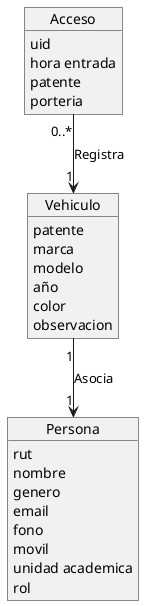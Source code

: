 @startuml diagram

object Persona {

 rut
 nombre
 genero
 email
 fono
 movil
 unidad academica
 rol
}

object Vehiculo {

 patente
 marca
 modelo
 año
 color
 observacion

}

object Acceso {
 uid
 hora entrada
 patente
 porteria
}

Acceso "0..*" --> "1" Vehiculo: Registra
Vehiculo "1" --> "1" Persona: Asocia
@enduml
